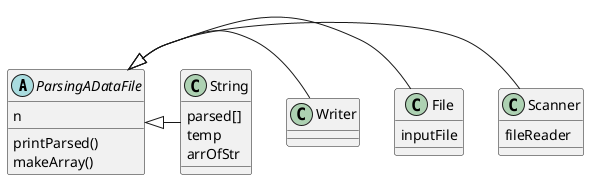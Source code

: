 @startuml

Abstract Class ParsingADataFile {
n
printParsed()
makeArray()
}

class Scanner {
fileReader
}

class File {
inputFile
}

class String {
parsed[]
temp
arrOfStr
}

ParsingADataFile <|- Scanner
ParsingADataFile <|- File
ParsingADataFile <|- Writer
ParsingADataFile <|- String

@enduml